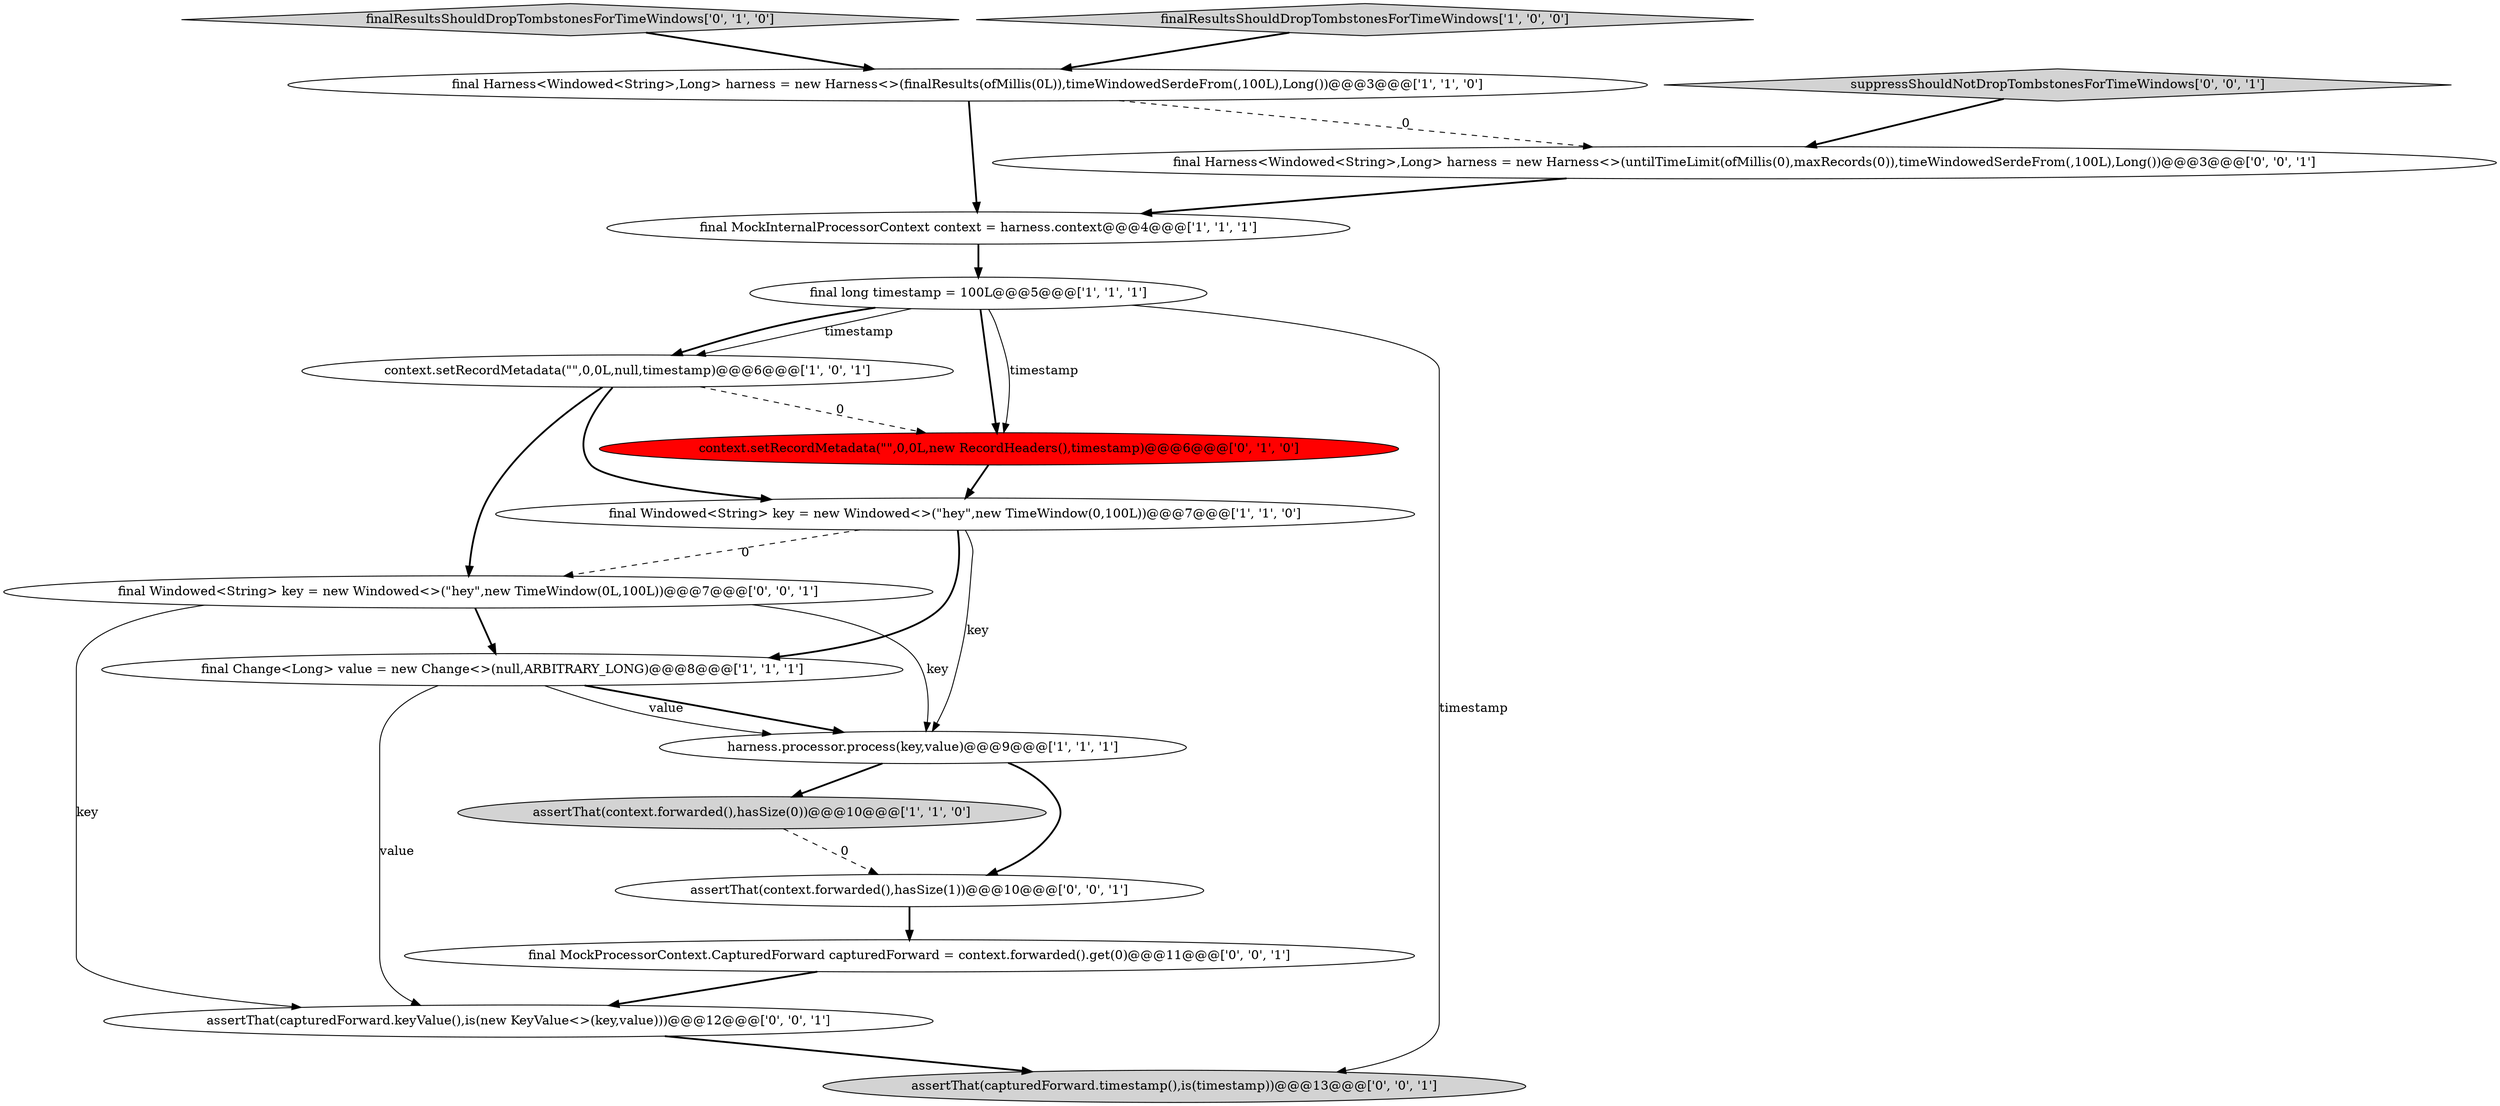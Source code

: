 digraph {
12 [style = filled, label = "assertThat(capturedForward.keyValue(),is(new KeyValue<>(key,value)))@@@12@@@['0', '0', '1']", fillcolor = white, shape = ellipse image = "AAA0AAABBB3BBB"];
16 [style = filled, label = "assertThat(capturedForward.timestamp(),is(timestamp))@@@13@@@['0', '0', '1']", fillcolor = lightgray, shape = ellipse image = "AAA0AAABBB3BBB"];
13 [style = filled, label = "final Windowed<String> key = new Windowed<>(\"hey\",new TimeWindow(0L,100L))@@@7@@@['0', '0', '1']", fillcolor = white, shape = ellipse image = "AAA0AAABBB3BBB"];
9 [style = filled, label = "finalResultsShouldDropTombstonesForTimeWindows['0', '1', '0']", fillcolor = lightgray, shape = diamond image = "AAA0AAABBB2BBB"];
6 [style = filled, label = "final Harness<Windowed<String>,Long> harness = new Harness<>(finalResults(ofMillis(0L)),timeWindowedSerdeFrom(,100L),Long())@@@3@@@['1', '1', '0']", fillcolor = white, shape = ellipse image = "AAA0AAABBB1BBB"];
4 [style = filled, label = "final Windowed<String> key = new Windowed<>(\"hey\",new TimeWindow(0,100L))@@@7@@@['1', '1', '0']", fillcolor = white, shape = ellipse image = "AAA0AAABBB1BBB"];
0 [style = filled, label = "final Change<Long> value = new Change<>(null,ARBITRARY_LONG)@@@8@@@['1', '1', '1']", fillcolor = white, shape = ellipse image = "AAA0AAABBB1BBB"];
10 [style = filled, label = "context.setRecordMetadata(\"\",0,0L,new RecordHeaders(),timestamp)@@@6@@@['0', '1', '0']", fillcolor = red, shape = ellipse image = "AAA1AAABBB2BBB"];
17 [style = filled, label = "final MockProcessorContext.CapturedForward capturedForward = context.forwarded().get(0)@@@11@@@['0', '0', '1']", fillcolor = white, shape = ellipse image = "AAA0AAABBB3BBB"];
15 [style = filled, label = "suppressShouldNotDropTombstonesForTimeWindows['0', '0', '1']", fillcolor = lightgray, shape = diamond image = "AAA0AAABBB3BBB"];
5 [style = filled, label = "finalResultsShouldDropTombstonesForTimeWindows['1', '0', '0']", fillcolor = lightgray, shape = diamond image = "AAA0AAABBB1BBB"];
7 [style = filled, label = "final MockInternalProcessorContext context = harness.context@@@4@@@['1', '1', '1']", fillcolor = white, shape = ellipse image = "AAA0AAABBB1BBB"];
8 [style = filled, label = "assertThat(context.forwarded(),hasSize(0))@@@10@@@['1', '1', '0']", fillcolor = lightgray, shape = ellipse image = "AAA0AAABBB1BBB"];
3 [style = filled, label = "context.setRecordMetadata(\"\",0,0L,null,timestamp)@@@6@@@['1', '0', '1']", fillcolor = white, shape = ellipse image = "AAA0AAABBB1BBB"];
2 [style = filled, label = "final long timestamp = 100L@@@5@@@['1', '1', '1']", fillcolor = white, shape = ellipse image = "AAA0AAABBB1BBB"];
14 [style = filled, label = "assertThat(context.forwarded(),hasSize(1))@@@10@@@['0', '0', '1']", fillcolor = white, shape = ellipse image = "AAA0AAABBB3BBB"];
11 [style = filled, label = "final Harness<Windowed<String>,Long> harness = new Harness<>(untilTimeLimit(ofMillis(0),maxRecords(0)),timeWindowedSerdeFrom(,100L),Long())@@@3@@@['0', '0', '1']", fillcolor = white, shape = ellipse image = "AAA0AAABBB3BBB"];
1 [style = filled, label = "harness.processor.process(key,value)@@@9@@@['1', '1', '1']", fillcolor = white, shape = ellipse image = "AAA0AAABBB1BBB"];
13->12 [style = solid, label="key"];
1->8 [style = bold, label=""];
2->3 [style = solid, label="timestamp"];
2->3 [style = bold, label=""];
2->16 [style = solid, label="timestamp"];
6->11 [style = dashed, label="0"];
0->12 [style = solid, label="value"];
14->17 [style = bold, label=""];
12->16 [style = bold, label=""];
8->14 [style = dashed, label="0"];
2->10 [style = bold, label=""];
3->4 [style = bold, label=""];
9->6 [style = bold, label=""];
4->1 [style = solid, label="key"];
4->0 [style = bold, label=""];
17->12 [style = bold, label=""];
5->6 [style = bold, label=""];
15->11 [style = bold, label=""];
7->2 [style = bold, label=""];
0->1 [style = bold, label=""];
13->1 [style = solid, label="key"];
10->4 [style = bold, label=""];
3->13 [style = bold, label=""];
2->10 [style = solid, label="timestamp"];
1->14 [style = bold, label=""];
0->1 [style = solid, label="value"];
3->10 [style = dashed, label="0"];
6->7 [style = bold, label=""];
4->13 [style = dashed, label="0"];
11->7 [style = bold, label=""];
13->0 [style = bold, label=""];
}

